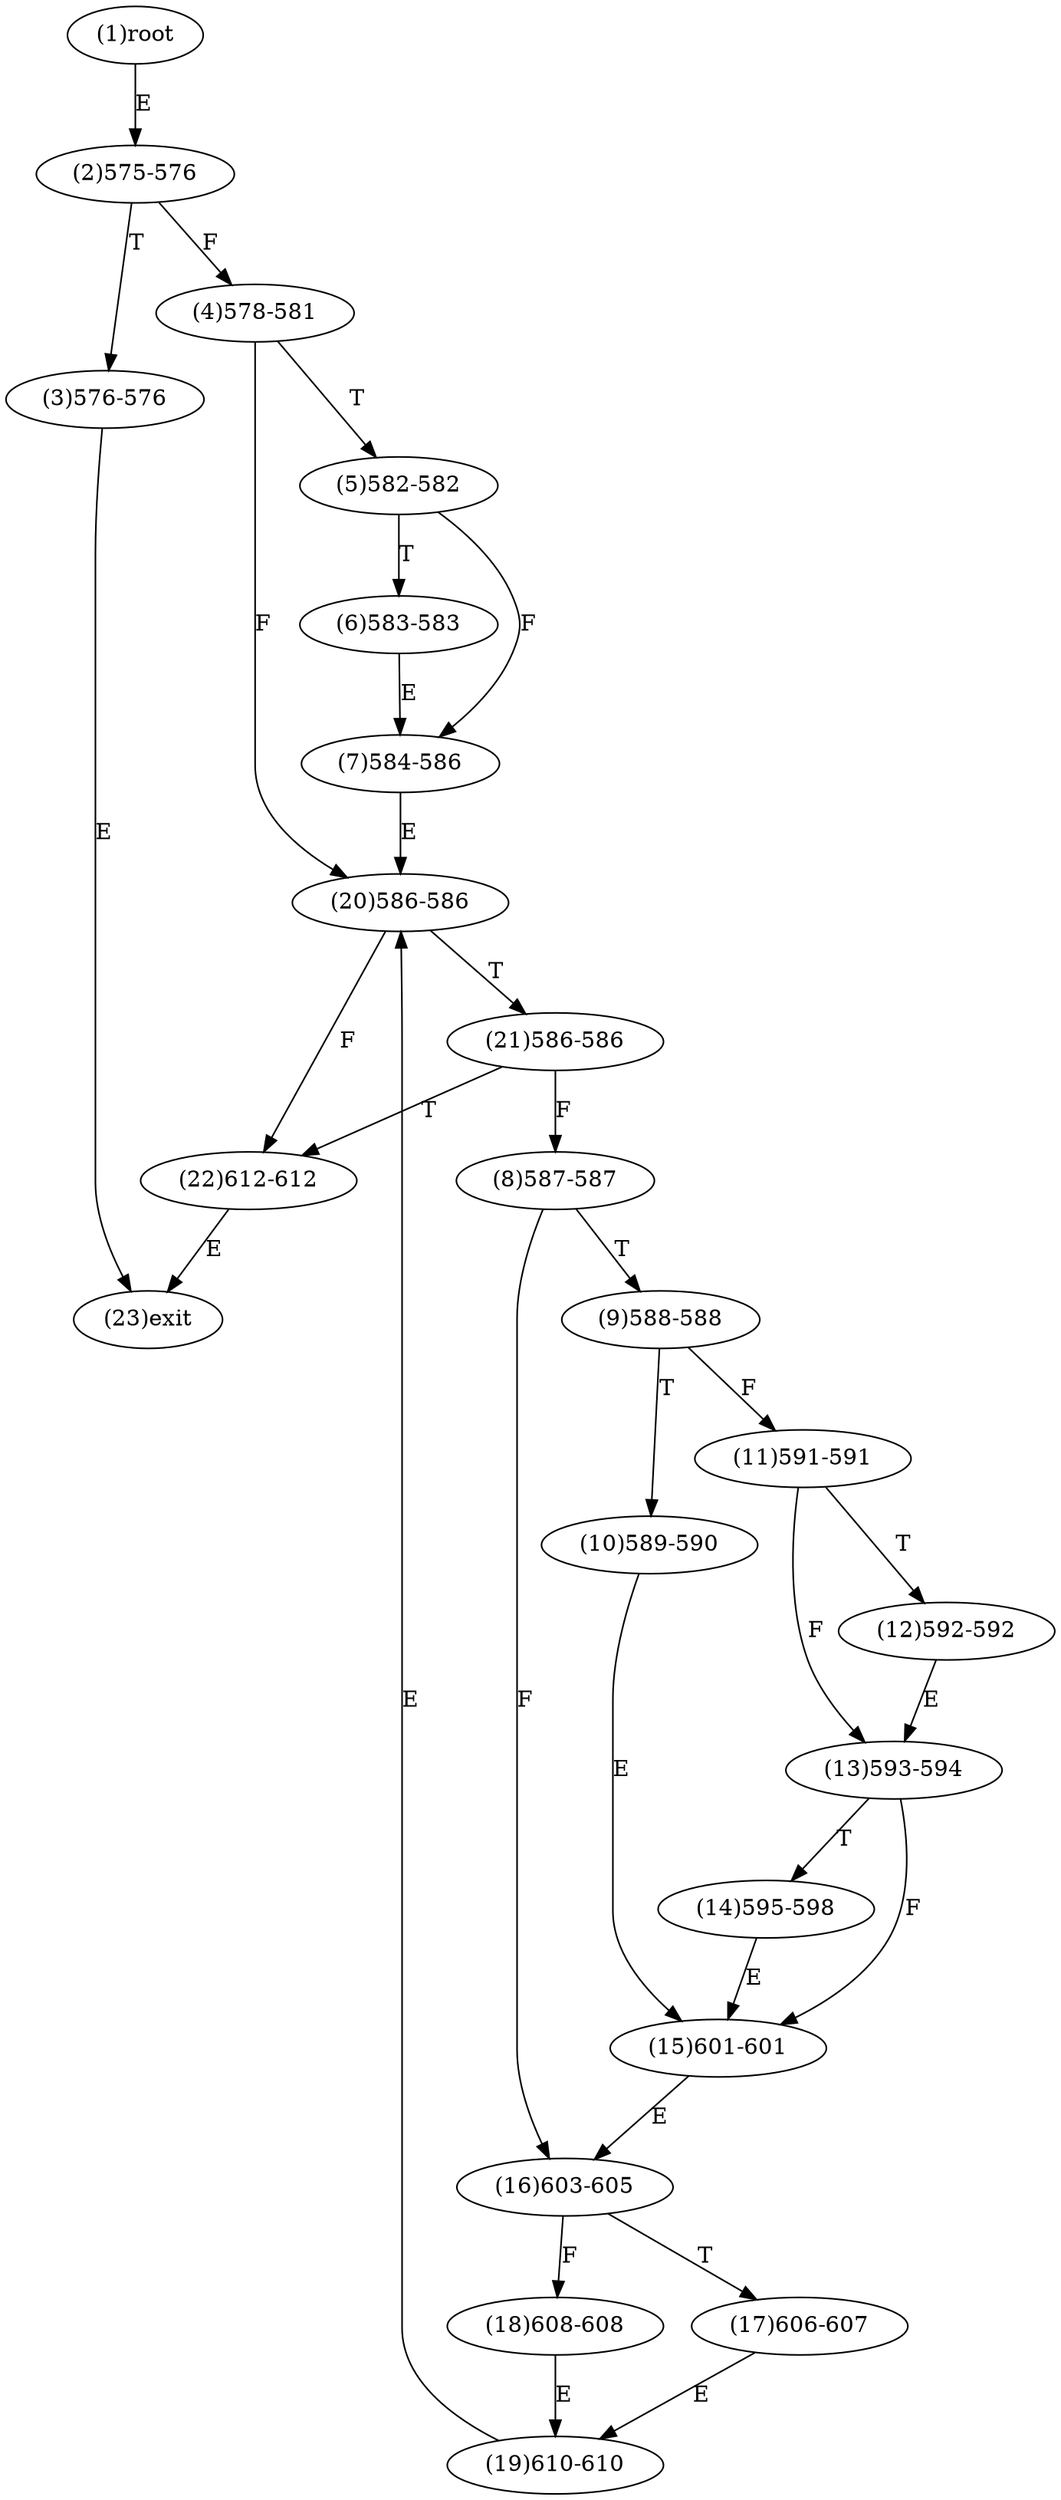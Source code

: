 digraph "" { 
1[ label="(1)root"];
2[ label="(2)575-576"];
3[ label="(3)576-576"];
4[ label="(4)578-581"];
5[ label="(5)582-582"];
6[ label="(6)583-583"];
7[ label="(7)584-586"];
8[ label="(8)587-587"];
9[ label="(9)588-588"];
10[ label="(10)589-590"];
11[ label="(11)591-591"];
12[ label="(12)592-592"];
13[ label="(13)593-594"];
14[ label="(14)595-598"];
15[ label="(15)601-601"];
17[ label="(17)606-607"];
16[ label="(16)603-605"];
19[ label="(19)610-610"];
18[ label="(18)608-608"];
21[ label="(21)586-586"];
20[ label="(20)586-586"];
23[ label="(23)exit"];
22[ label="(22)612-612"];
1->2[ label="E"];
2->4[ label="F"];
2->3[ label="T"];
3->23[ label="E"];
4->20[ label="F"];
4->5[ label="T"];
5->7[ label="F"];
5->6[ label="T"];
6->7[ label="E"];
7->20[ label="E"];
8->16[ label="F"];
8->9[ label="T"];
9->11[ label="F"];
9->10[ label="T"];
10->15[ label="E"];
11->13[ label="F"];
11->12[ label="T"];
12->13[ label="E"];
13->15[ label="F"];
13->14[ label="T"];
14->15[ label="E"];
15->16[ label="E"];
16->18[ label="F"];
16->17[ label="T"];
17->19[ label="E"];
18->19[ label="E"];
19->20[ label="E"];
20->22[ label="F"];
20->21[ label="T"];
21->8[ label="F"];
21->22[ label="T"];
22->23[ label="E"];
}